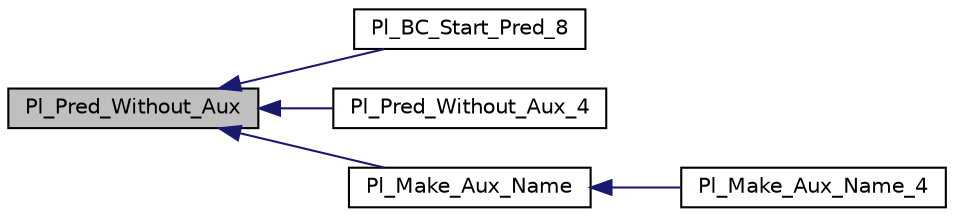 digraph "Pl_Pred_Without_Aux"
{
  edge [fontname="Helvetica",fontsize="10",labelfontname="Helvetica",labelfontsize="10"];
  node [fontname="Helvetica",fontsize="10",shape=record];
  rankdir="LR";
  Node1 [label="Pl_Pred_Without_Aux",height=0.2,width=0.4,color="black", fillcolor="grey75", style="filled", fontcolor="black"];
  Node1 -> Node2 [dir="back",color="midnightblue",fontsize="10",style="solid"];
  Node2 [label="Pl_BC_Start_Pred_8",height=0.2,width=0.4,color="black", fillcolor="white", style="filled",URL="$bc__supp_8c.html#a78d4c74e8773ebb5cf2245f265114542"];
  Node1 -> Node3 [dir="back",color="midnightblue",fontsize="10",style="solid"];
  Node3 [label="Pl_Pred_Without_Aux_4",height=0.2,width=0.4,color="black", fillcolor="white", style="filled",URL="$pred__c_8c.html#a1ab792a2bb64ef9bc2dce73d1c25d350"];
  Node1 -> Node4 [dir="back",color="midnightblue",fontsize="10",style="solid"];
  Node4 [label="Pl_Make_Aux_Name",height=0.2,width=0.4,color="black", fillcolor="white", style="filled",URL="$pred__supp_8h.html#a0116518f3303db9779c6cc3f5c2d878b"];
  Node4 -> Node5 [dir="back",color="midnightblue",fontsize="10",style="solid"];
  Node5 [label="Pl_Make_Aux_Name_4",height=0.2,width=0.4,color="black", fillcolor="white", style="filled",URL="$pred__c_8c.html#ad5b6a73a755dbad8b85a60fb6880e0a5"];
}
